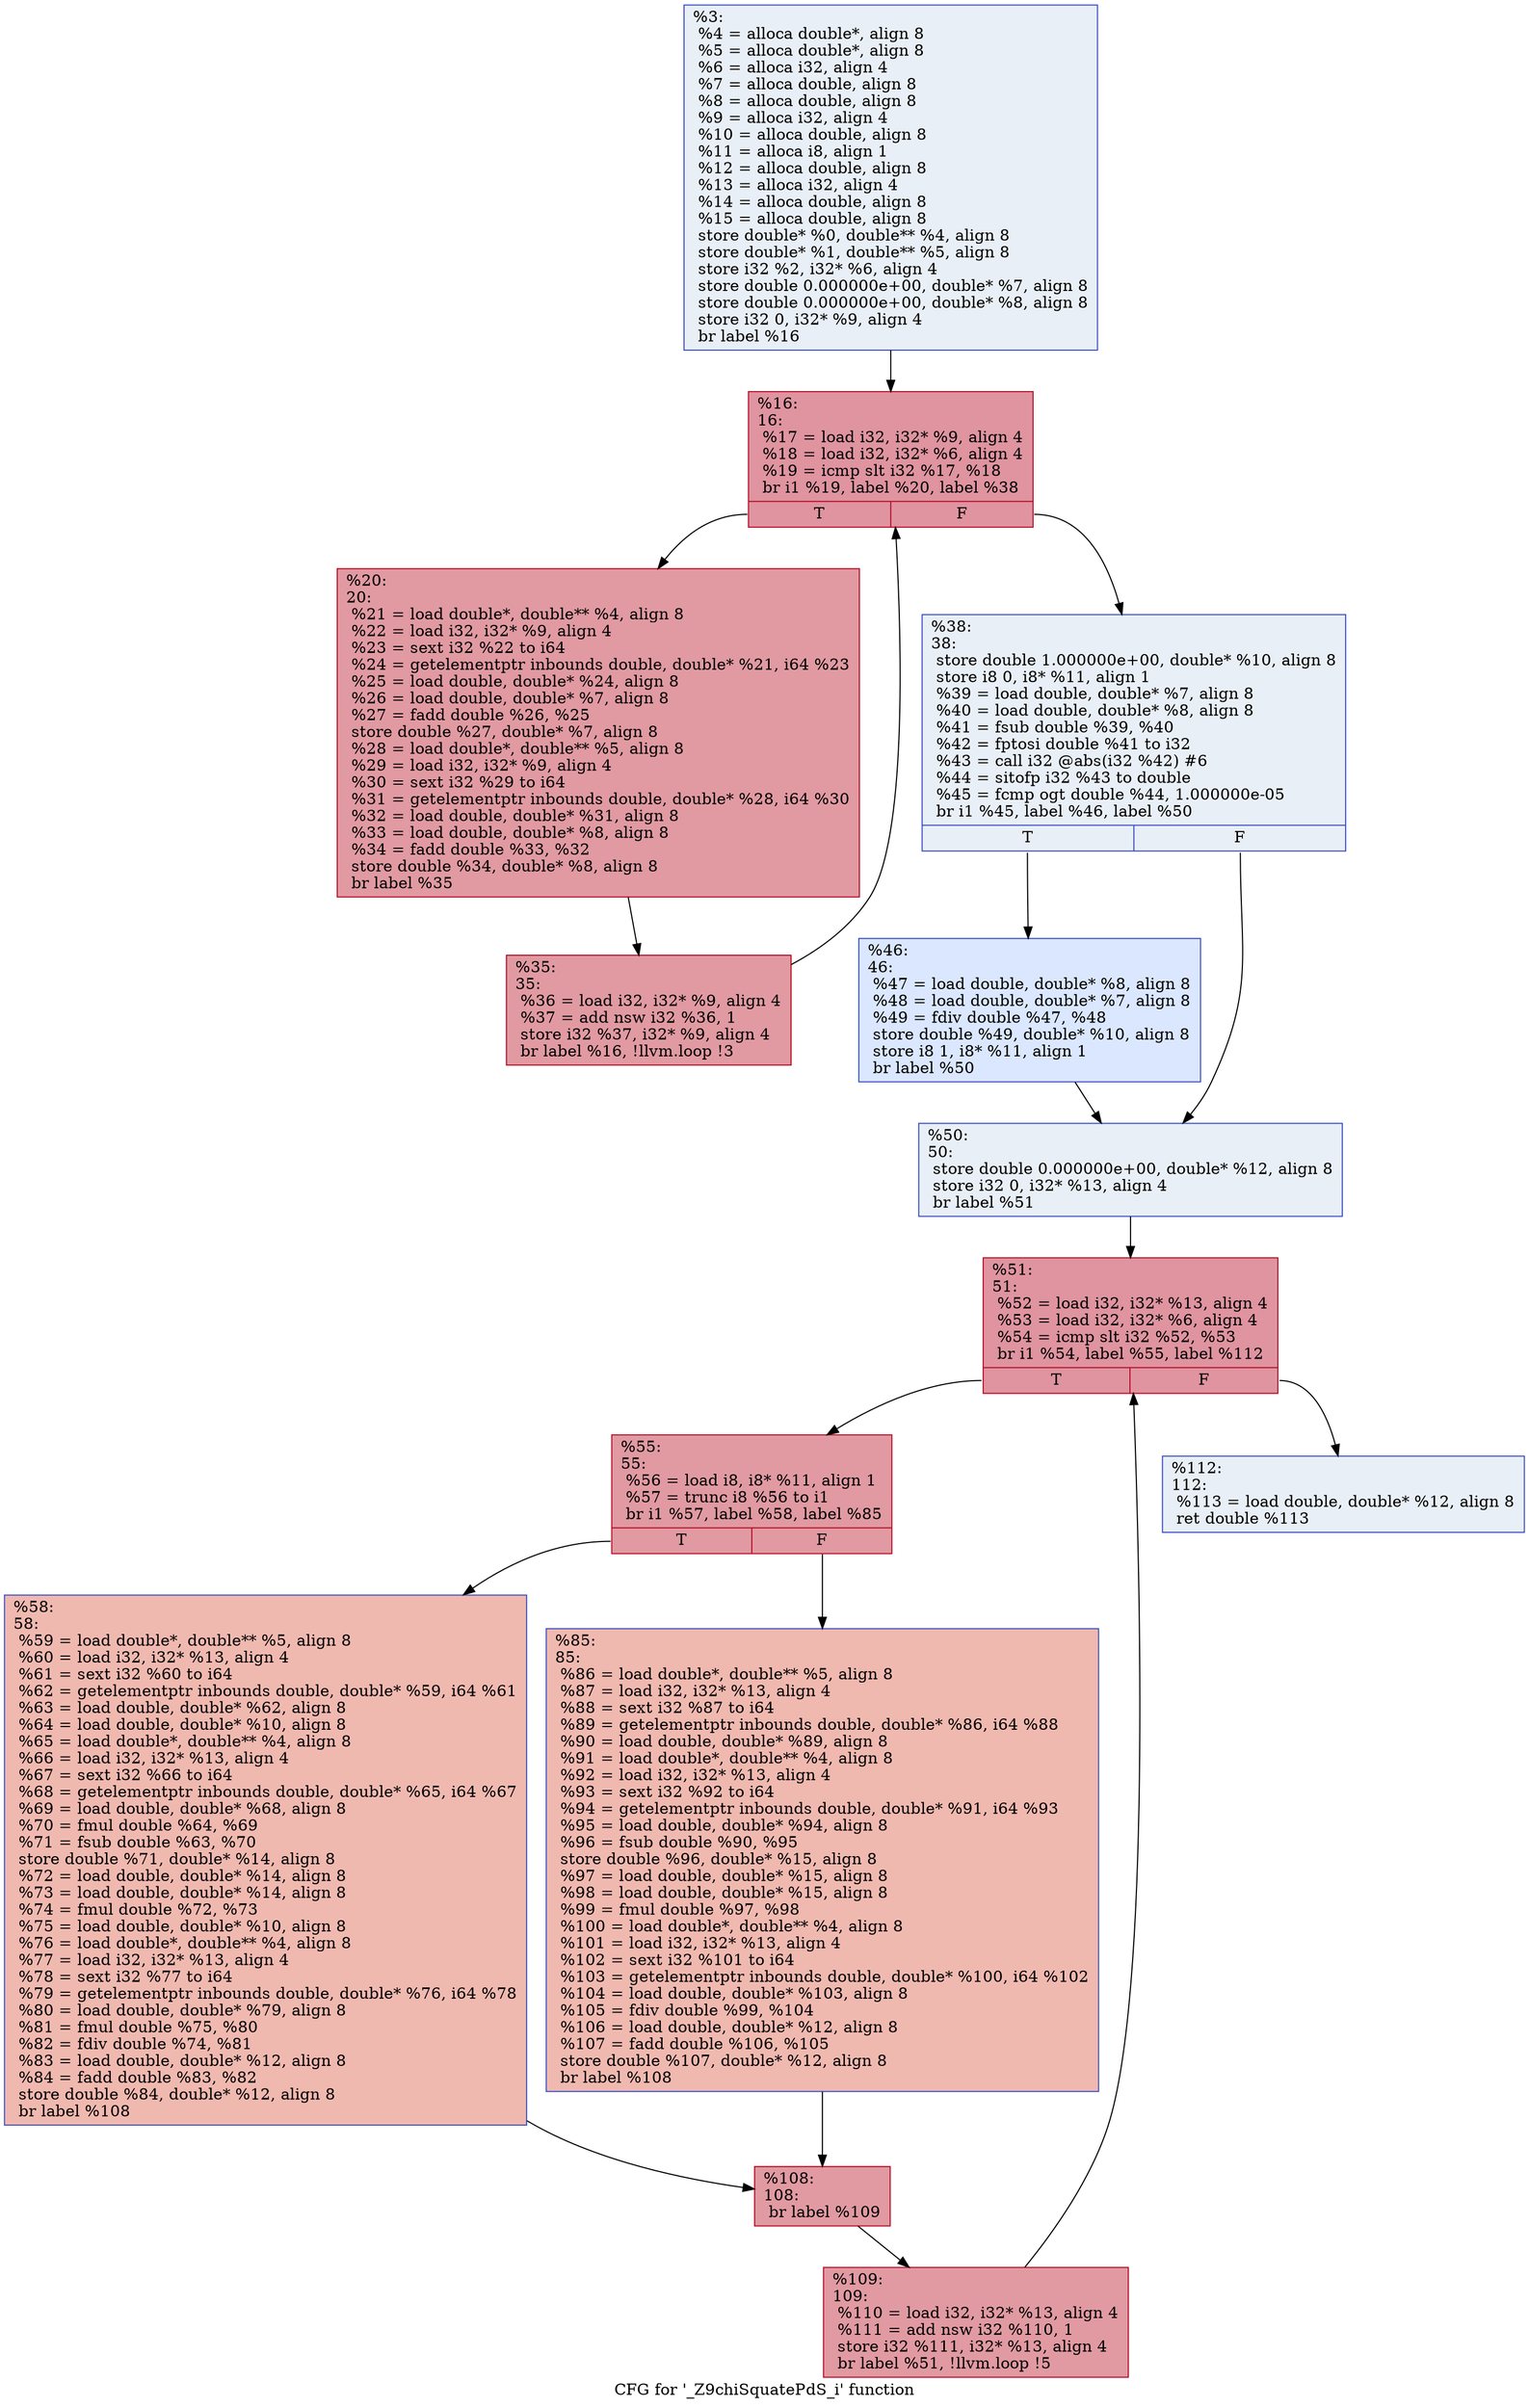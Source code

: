 digraph "CFG for '_Z9chiSquatePdS_i' function" {
	label="CFG for '_Z9chiSquatePdS_i' function";

	Node0x236128c0cb0 [shape=record,color="#3d50c3ff", style=filled, fillcolor="#cedaeb70",label="{%3:\l  %4 = alloca double*, align 8\l  %5 = alloca double*, align 8\l  %6 = alloca i32, align 4\l  %7 = alloca double, align 8\l  %8 = alloca double, align 8\l  %9 = alloca i32, align 4\l  %10 = alloca double, align 8\l  %11 = alloca i8, align 1\l  %12 = alloca double, align 8\l  %13 = alloca i32, align 4\l  %14 = alloca double, align 8\l  %15 = alloca double, align 8\l  store double* %0, double** %4, align 8\l  store double* %1, double** %5, align 8\l  store i32 %2, i32* %6, align 4\l  store double 0.000000e+00, double* %7, align 8\l  store double 0.000000e+00, double* %8, align 8\l  store i32 0, i32* %9, align 4\l  br label %16\l}"];
	Node0x236128c0cb0 -> Node0x236128c1610;
	Node0x236128c1610 [shape=record,color="#b70d28ff", style=filled, fillcolor="#b70d2870",label="{%16:\l16:                                               \l  %17 = load i32, i32* %9, align 4\l  %18 = load i32, i32* %6, align 4\l  %19 = icmp slt i32 %17, %18\l  br i1 %19, label %20, label %38\l|{<s0>T|<s1>F}}"];
	Node0x236128c1610:s0 -> Node0x236128c0fd0;
	Node0x236128c1610:s1 -> Node0x236128c0940;
	Node0x236128c0fd0 [shape=record,color="#b70d28ff", style=filled, fillcolor="#bb1b2c70",label="{%20:\l20:                                               \l  %21 = load double*, double** %4, align 8\l  %22 = load i32, i32* %9, align 4\l  %23 = sext i32 %22 to i64\l  %24 = getelementptr inbounds double, double* %21, i64 %23\l  %25 = load double, double* %24, align 8\l  %26 = load double, double* %7, align 8\l  %27 = fadd double %26, %25\l  store double %27, double* %7, align 8\l  %28 = load double*, double** %5, align 8\l  %29 = load i32, i32* %9, align 4\l  %30 = sext i32 %29 to i64\l  %31 = getelementptr inbounds double, double* %28, i64 %30\l  %32 = load double, double* %31, align 8\l  %33 = load double, double* %8, align 8\l  %34 = fadd double %33, %32\l  store double %34, double* %8, align 8\l  br label %35\l}"];
	Node0x236128c0fd0 -> Node0x236128c0990;
	Node0x236128c0990 [shape=record,color="#b70d28ff", style=filled, fillcolor="#bb1b2c70",label="{%35:\l35:                                               \l  %36 = load i32, i32* %9, align 4\l  %37 = add nsw i32 %36, 1\l  store i32 %37, i32* %9, align 4\l  br label %16, !llvm.loop !3\l}"];
	Node0x236128c0990 -> Node0x236128c1610;
	Node0x236128c0940 [shape=record,color="#3d50c3ff", style=filled, fillcolor="#cedaeb70",label="{%38:\l38:                                               \l  store double 1.000000e+00, double* %10, align 8\l  store i8 0, i8* %11, align 1\l  %39 = load double, double* %7, align 8\l  %40 = load double, double* %8, align 8\l  %41 = fsub double %39, %40\l  %42 = fptosi double %41 to i32\l  %43 = call i32 @abs(i32 %42) #6\l  %44 = sitofp i32 %43 to double\l  %45 = fcmp ogt double %44, 1.000000e-05\l  br i1 %45, label %46, label %50\l|{<s0>T|<s1>F}}"];
	Node0x236128c0940:s0 -> Node0x236128c08f0;
	Node0x236128c0940:s1 -> Node0x236128c1110;
	Node0x236128c08f0 [shape=record,color="#3d50c3ff", style=filled, fillcolor="#abc8fd70",label="{%46:\l46:                                               \l  %47 = load double, double* %8, align 8\l  %48 = load double, double* %7, align 8\l  %49 = fdiv double %47, %48\l  store double %49, double* %10, align 8\l  store i8 1, i8* %11, align 1\l  br label %50\l}"];
	Node0x236128c08f0 -> Node0x236128c1110;
	Node0x236128c1110 [shape=record,color="#3d50c3ff", style=filled, fillcolor="#cedaeb70",label="{%50:\l50:                                               \l  store double 0.000000e+00, double* %12, align 8\l  store i32 0, i32* %13, align 4\l  br label %51\l}"];
	Node0x236128c1110 -> Node0x236128c1390;
	Node0x236128c1390 [shape=record,color="#b70d28ff", style=filled, fillcolor="#b70d2870",label="{%51:\l51:                                               \l  %52 = load i32, i32* %13, align 4\l  %53 = load i32, i32* %6, align 4\l  %54 = icmp slt i32 %52, %53\l  br i1 %54, label %55, label %112\l|{<s0>T|<s1>F}}"];
	Node0x236128c1390:s0 -> Node0x236128c1480;
	Node0x236128c1390:s1 -> Node0x236128c1840;
	Node0x236128c1480 [shape=record,color="#b70d28ff", style=filled, fillcolor="#bb1b2c70",label="{%55:\l55:                                               \l  %56 = load i8, i8* %11, align 1\l  %57 = trunc i8 %56 to i1\l  br i1 %57, label %58, label %85\l|{<s0>T|<s1>F}}"];
	Node0x236128c1480:s0 -> Node0x236128c11b0;
	Node0x236128c1480:s1 -> Node0x236128c12a0;
	Node0x236128c11b0 [shape=record,color="#3d50c3ff", style=filled, fillcolor="#de614d70",label="{%58:\l58:                                               \l  %59 = load double*, double** %5, align 8\l  %60 = load i32, i32* %13, align 4\l  %61 = sext i32 %60 to i64\l  %62 = getelementptr inbounds double, double* %59, i64 %61\l  %63 = load double, double* %62, align 8\l  %64 = load double, double* %10, align 8\l  %65 = load double*, double** %4, align 8\l  %66 = load i32, i32* %13, align 4\l  %67 = sext i32 %66 to i64\l  %68 = getelementptr inbounds double, double* %65, i64 %67\l  %69 = load double, double* %68, align 8\l  %70 = fmul double %64, %69\l  %71 = fsub double %63, %70\l  store double %71, double* %14, align 8\l  %72 = load double, double* %14, align 8\l  %73 = load double, double* %14, align 8\l  %74 = fmul double %72, %73\l  %75 = load double, double* %10, align 8\l  %76 = load double*, double** %4, align 8\l  %77 = load i32, i32* %13, align 4\l  %78 = sext i32 %77 to i64\l  %79 = getelementptr inbounds double, double* %76, i64 %78\l  %80 = load double, double* %79, align 8\l  %81 = fmul double %75, %80\l  %82 = fdiv double %74, %81\l  %83 = load double, double* %12, align 8\l  %84 = fadd double %83, %82\l  store double %84, double* %12, align 8\l  br label %108\l}"];
	Node0x236128c11b0 -> Node0x236128c0d00;
	Node0x236128c12a0 [shape=record,color="#3d50c3ff", style=filled, fillcolor="#de614d70",label="{%85:\l85:                                               \l  %86 = load double*, double** %5, align 8\l  %87 = load i32, i32* %13, align 4\l  %88 = sext i32 %87 to i64\l  %89 = getelementptr inbounds double, double* %86, i64 %88\l  %90 = load double, double* %89, align 8\l  %91 = load double*, double** %4, align 8\l  %92 = load i32, i32* %13, align 4\l  %93 = sext i32 %92 to i64\l  %94 = getelementptr inbounds double, double* %91, i64 %93\l  %95 = load double, double* %94, align 8\l  %96 = fsub double %90, %95\l  store double %96, double* %15, align 8\l  %97 = load double, double* %15, align 8\l  %98 = load double, double* %15, align 8\l  %99 = fmul double %97, %98\l  %100 = load double*, double** %4, align 8\l  %101 = load i32, i32* %13, align 4\l  %102 = sext i32 %101 to i64\l  %103 = getelementptr inbounds double, double* %100, i64 %102\l  %104 = load double, double* %103, align 8\l  %105 = fdiv double %99, %104\l  %106 = load double, double* %12, align 8\l  %107 = fadd double %106, %105\l  store double %107, double* %12, align 8\l  br label %108\l}"];
	Node0x236128c12a0 -> Node0x236128c0d00;
	Node0x236128c0d00 [shape=record,color="#b70d28ff", style=filled, fillcolor="#bb1b2c70",label="{%108:\l108:                                              \l  br label %109\l}"];
	Node0x236128c0d00 -> Node0x236128c1ca0;
	Node0x236128c1ca0 [shape=record,color="#b70d28ff", style=filled, fillcolor="#bb1b2c70",label="{%109:\l109:                                              \l  %110 = load i32, i32* %13, align 4\l  %111 = add nsw i32 %110, 1\l  store i32 %111, i32* %13, align 4\l  br label %51, !llvm.loop !5\l}"];
	Node0x236128c1ca0 -> Node0x236128c1390;
	Node0x236128c1840 [shape=record,color="#3d50c3ff", style=filled, fillcolor="#cedaeb70",label="{%112:\l112:                                              \l  %113 = load double, double* %12, align 8\l  ret double %113\l}"];
}
